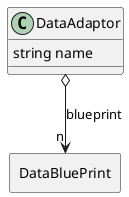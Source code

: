 @startuml

class "DataAdaptor" as Model {
 string name

 
}

rectangle "DataBluePrint" as DataBluePrint {
}

Model o--> "n" DataBluePrint : blueprint




@enduml

